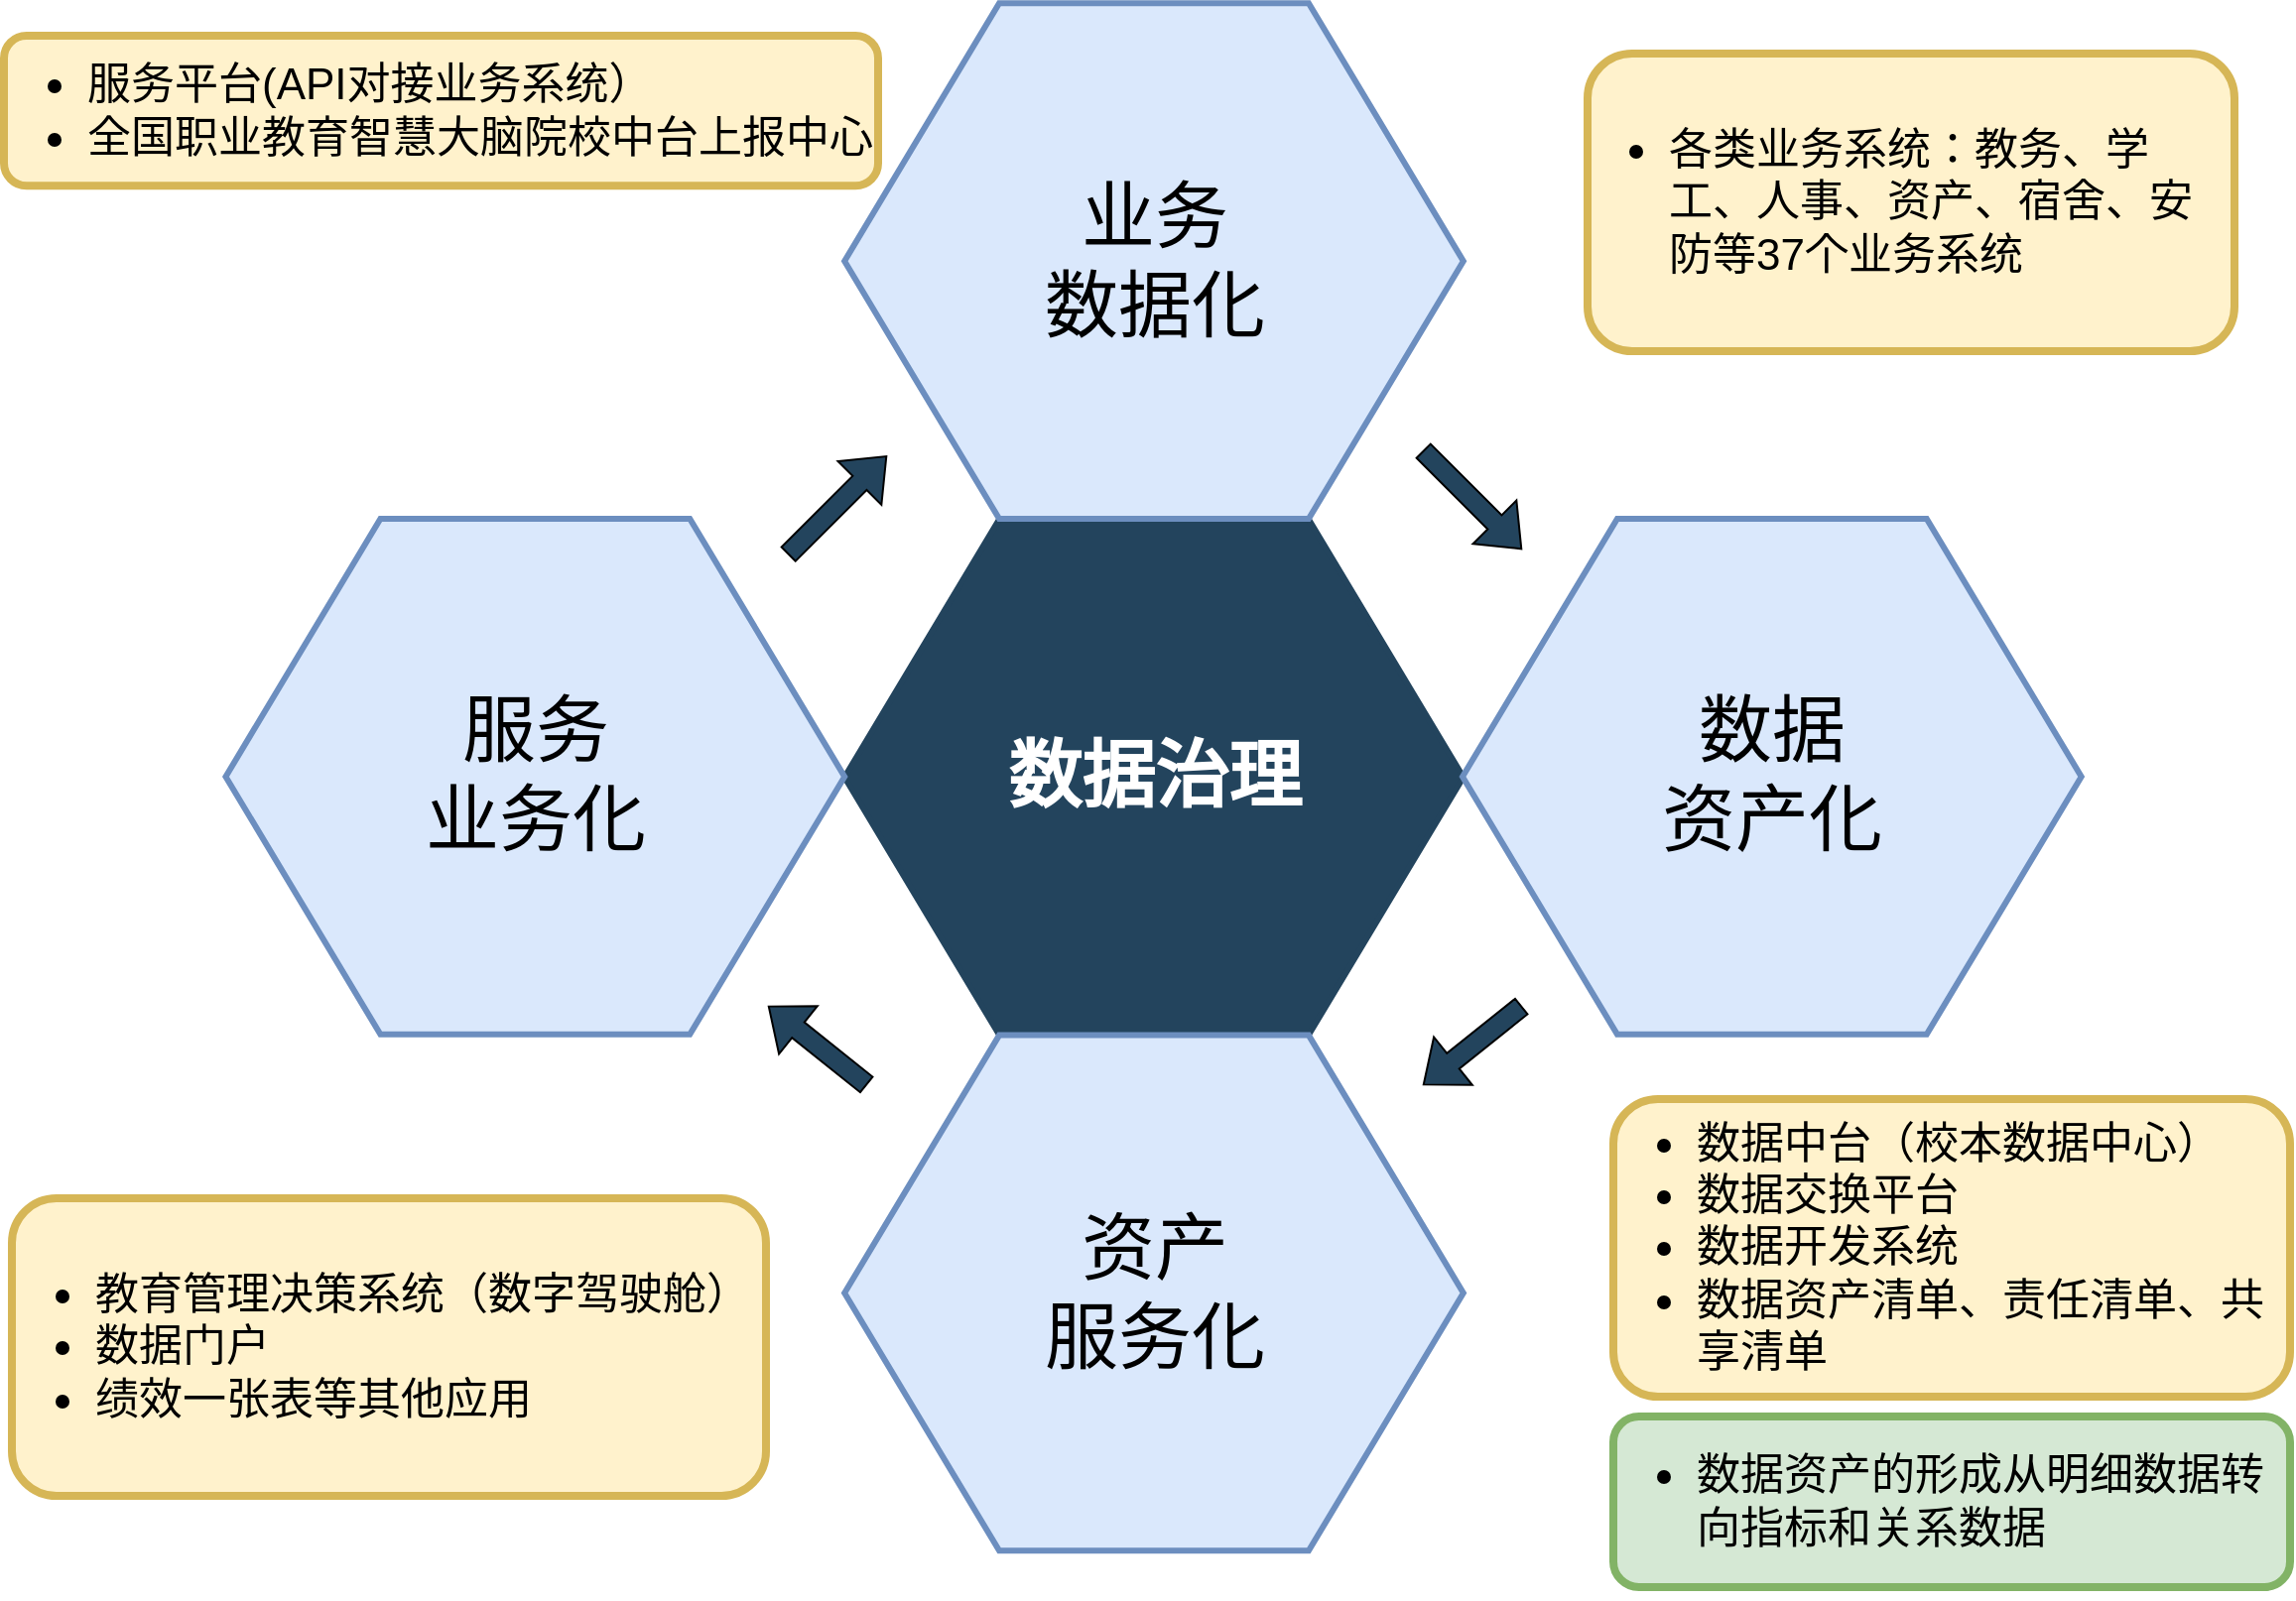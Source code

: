 <mxfile version="22.0.8" type="github">
  <diagram id="07fea595-8f29-1299-0266-81d95cde20df" name="Page-1">
    <mxGraphModel dx="1224" dy="-1912" grid="0" gridSize="10" guides="1" tooltips="1" connect="1" arrows="1" fold="1" page="1" pageScale="1" pageWidth="1169" pageHeight="827" background="none" math="0" shadow="0">
      <root>
        <mxCell id="0" />
        <mxCell id="1" parent="0" />
        <mxCell id="644" value="&lt;font color=&quot;#ffffff&quot; style=&quot;font-size: 37px;&quot;&gt;&lt;span style=&quot;font-size: 37px;&quot;&gt;&lt;b style=&quot;font-size: 37px;&quot;&gt;数据治理&lt;br&gt;&lt;/b&gt;&lt;/span&gt;&lt;/font&gt;" style="shape=hexagon;perimeter=hexagonPerimeter2;whiteSpace=wrap;html=1;shadow=0;labelBackgroundColor=none;strokeColor=#23445D;fillColor=#23445D;gradientColor=none;fontFamily=Helvetica;fontSize=37;fontColor=#23445d;align=center;strokeWidth=3;" parent="1" vertex="1">
          <mxGeometry x="428.579" y="2764.798" width="311.842" height="259.868" as="geometry" />
        </mxCell>
        <mxCell id="645" value="" style="triangle;whiteSpace=wrap;html=1;shadow=0;labelBackgroundColor=none;strokeColor=none;fillColor=#FFFFFF;fontFamily=Helvetica;fontSize=17;fontColor=#23445d;align=center;rotation=90;gradientColor=none;flipV=1;flipH=1;opacity=20;" parent="1" vertex="1">
          <mxGeometry x="309.5" y="2782.667" width="72" height="152" as="geometry" />
        </mxCell>
        <mxCell id="646" value="&lt;font style=&quot;font-size: 37px;&quot;&gt;业务&lt;br style=&quot;font-size: 37px;&quot;&gt;数据化&lt;/font&gt;" style="shape=hexagon;perimeter=hexagonPerimeter2;whiteSpace=wrap;html=1;shadow=0;labelBackgroundColor=none;strokeColor=#6c8ebf;fillColor=#dae8fc;fontFamily=Helvetica;fontSize=37;align=center;strokeWidth=3;" parent="1" vertex="1">
          <mxGeometry x="428.579" y="2504.667" width="311.842" height="259.868" as="geometry" />
        </mxCell>
        <mxCell id="648" value="&lt;font style=&quot;font-size: 37px;&quot;&gt;数据&lt;br style=&quot;font-size: 37px;&quot;&gt;资产化&lt;/font&gt;" style="shape=hexagon;perimeter=hexagonPerimeter2;whiteSpace=wrap;html=1;shadow=0;labelBackgroundColor=none;strokeColor=#6c8ebf;fillColor=#dae8fc;fontFamily=Helvetica;fontSize=37;align=center;strokeWidth=3;" parent="1" vertex="1">
          <mxGeometry x="739.998" y="2764.535" width="311.842" height="259.868" as="geometry" />
        </mxCell>
        <mxCell id="649" value="&lt;font style=&quot;font-size: 37px;&quot;&gt;资产&lt;br style=&quot;font-size: 37px;&quot;&gt;服务化&lt;/font&gt;" style="shape=hexagon;perimeter=hexagonPerimeter2;whiteSpace=wrap;html=1;shadow=0;labelBackgroundColor=none;strokeColor=#6c8ebf;fillColor=#dae8fc;fontFamily=Helvetica;fontSize=37;align=center;strokeWidth=3;" parent="1" vertex="1">
          <mxGeometry x="428.579" y="3024.798" width="311.842" height="259.868" as="geometry" />
        </mxCell>
        <mxCell id="651" value="&lt;font style=&quot;font-size: 37px;&quot;&gt;服务&lt;br style=&quot;font-size: 37px;&quot;&gt;业务化&lt;br style=&quot;font-size: 37px;&quot;&gt;&lt;/font&gt;" style="shape=hexagon;perimeter=hexagonPerimeter2;whiteSpace=wrap;html=1;shadow=0;labelBackgroundColor=none;strokeColor=#6c8ebf;fillColor=#dae8fc;fontFamily=Helvetica;fontSize=37;align=center;strokeWidth=3;" parent="1" vertex="1">
          <mxGeometry x="116.74" y="2764.54" width="311.842" height="259.868" as="geometry" />
        </mxCell>
        <mxCell id="ly6Jiqgfz2qiB4Dlfhox-658" value="" style="shape=flexArrow;endArrow=classic;html=1;rounded=0;fillColor=#23445d;" parent="1" edge="1">
          <mxGeometry width="50" height="50" relative="1" as="geometry">
            <mxPoint x="400" y="2782.67" as="sourcePoint" />
            <mxPoint x="450" y="2732.67" as="targetPoint" />
          </mxGeometry>
        </mxCell>
        <mxCell id="ly6Jiqgfz2qiB4Dlfhox-660" value="" style="shape=flexArrow;endArrow=classic;html=1;rounded=0;fillColor=#23445d;" parent="1" edge="1">
          <mxGeometry width="50" height="50" relative="1" as="geometry">
            <mxPoint x="720" y="2730" as="sourcePoint" />
            <mxPoint x="770" y="2780" as="targetPoint" />
          </mxGeometry>
        </mxCell>
        <mxCell id="ly6Jiqgfz2qiB4Dlfhox-661" value="" style="shape=flexArrow;endArrow=classic;html=1;rounded=0;fillColor=#23445d;" parent="1" edge="1">
          <mxGeometry width="50" height="50" relative="1" as="geometry">
            <mxPoint x="440" y="3050" as="sourcePoint" />
            <mxPoint x="390" y="3010" as="targetPoint" />
          </mxGeometry>
        </mxCell>
        <mxCell id="ly6Jiqgfz2qiB4Dlfhox-662" value="" style="shape=flexArrow;endArrow=classic;html=1;rounded=0;fillColor=#23445d;" parent="1" edge="1">
          <mxGeometry width="50" height="50" relative="1" as="geometry">
            <mxPoint x="770" y="3010" as="sourcePoint" />
            <mxPoint x="720" y="3050" as="targetPoint" />
          </mxGeometry>
        </mxCell>
        <mxCell id="ly6Jiqgfz2qiB4Dlfhox-667" value="&lt;ul style=&quot;border-color: var(--border-color); text-align: left; font-size: 22px;&quot;&gt;&lt;li style=&quot;border-color: var(--border-color);&quot;&gt;各类业务系统：教务、学工、人事、资产、宿舍、安防等37个业务系统&lt;/li&gt;&lt;/ul&gt;" style="rounded=1;whiteSpace=wrap;html=1;fillColor=#fff2cc;strokeColor=#d6b656;strokeWidth=4;" parent="1" vertex="1">
          <mxGeometry x="803" y="2530" width="326" height="150" as="geometry" />
        </mxCell>
        <mxCell id="ly6Jiqgfz2qiB4Dlfhox-668" value="&lt;ul style=&quot;font-size: 22px;&quot;&gt;&lt;li&gt;数据中台（校本数据中心）&lt;/li&gt;&lt;li&gt;数据交换平台&lt;/li&gt;&lt;li&gt;数据开发系统&lt;/li&gt;&lt;li&gt;数据资产清单、责任清单、共享清单&lt;/li&gt;&lt;/ul&gt;" style="rounded=1;whiteSpace=wrap;html=1;fillColor=#fff2cc;strokeColor=#d6b656;strokeWidth=4;align=left;" parent="1" vertex="1">
          <mxGeometry x="816" y="3057" width="341" height="150" as="geometry" />
        </mxCell>
        <mxCell id="ly6Jiqgfz2qiB4Dlfhox-669" value="&lt;ul style=&quot;font-size: 22px;&quot;&gt;&lt;li&gt;数据资产的形成从明细数据转向指标和关系数据&lt;/li&gt;&lt;/ul&gt;" style="rounded=1;whiteSpace=wrap;html=1;fillColor=#d5e8d4;strokeColor=#82b366;strokeWidth=4;align=left;" parent="1" vertex="1">
          <mxGeometry x="816" y="3217" width="341" height="86" as="geometry" />
        </mxCell>
        <mxCell id="ly6Jiqgfz2qiB4Dlfhox-670" value="&lt;ul style=&quot;font-size: 22px;&quot;&gt;&lt;li&gt;教育管理决策系统（数字驾驶舱）&lt;/li&gt;&lt;li&gt;数据门户&lt;/li&gt;&lt;li&gt;绩效一张表等其他应用&lt;/li&gt;&lt;/ul&gt;" style="rounded=1;whiteSpace=wrap;html=1;fillColor=#fff2cc;strokeColor=#d6b656;strokeWidth=4;align=left;" parent="1" vertex="1">
          <mxGeometry x="9" y="3107" width="380" height="150" as="geometry" />
        </mxCell>
        <mxCell id="ly6Jiqgfz2qiB4Dlfhox-671" value="&lt;ul style=&quot;font-size: 22px;&quot;&gt;&lt;li&gt;服务平台(API对接业务系统）&lt;/li&gt;&lt;li&gt;全国职业教育智慧大脑院校中台上报中心&lt;/li&gt;&lt;/ul&gt;" style="rounded=1;whiteSpace=wrap;html=1;fillColor=#fff2cc;strokeColor=#d6b656;strokeWidth=4;align=left;" parent="1" vertex="1">
          <mxGeometry x="5" y="2521" width="440.5" height="75.6" as="geometry" />
        </mxCell>
      </root>
    </mxGraphModel>
  </diagram>
</mxfile>
